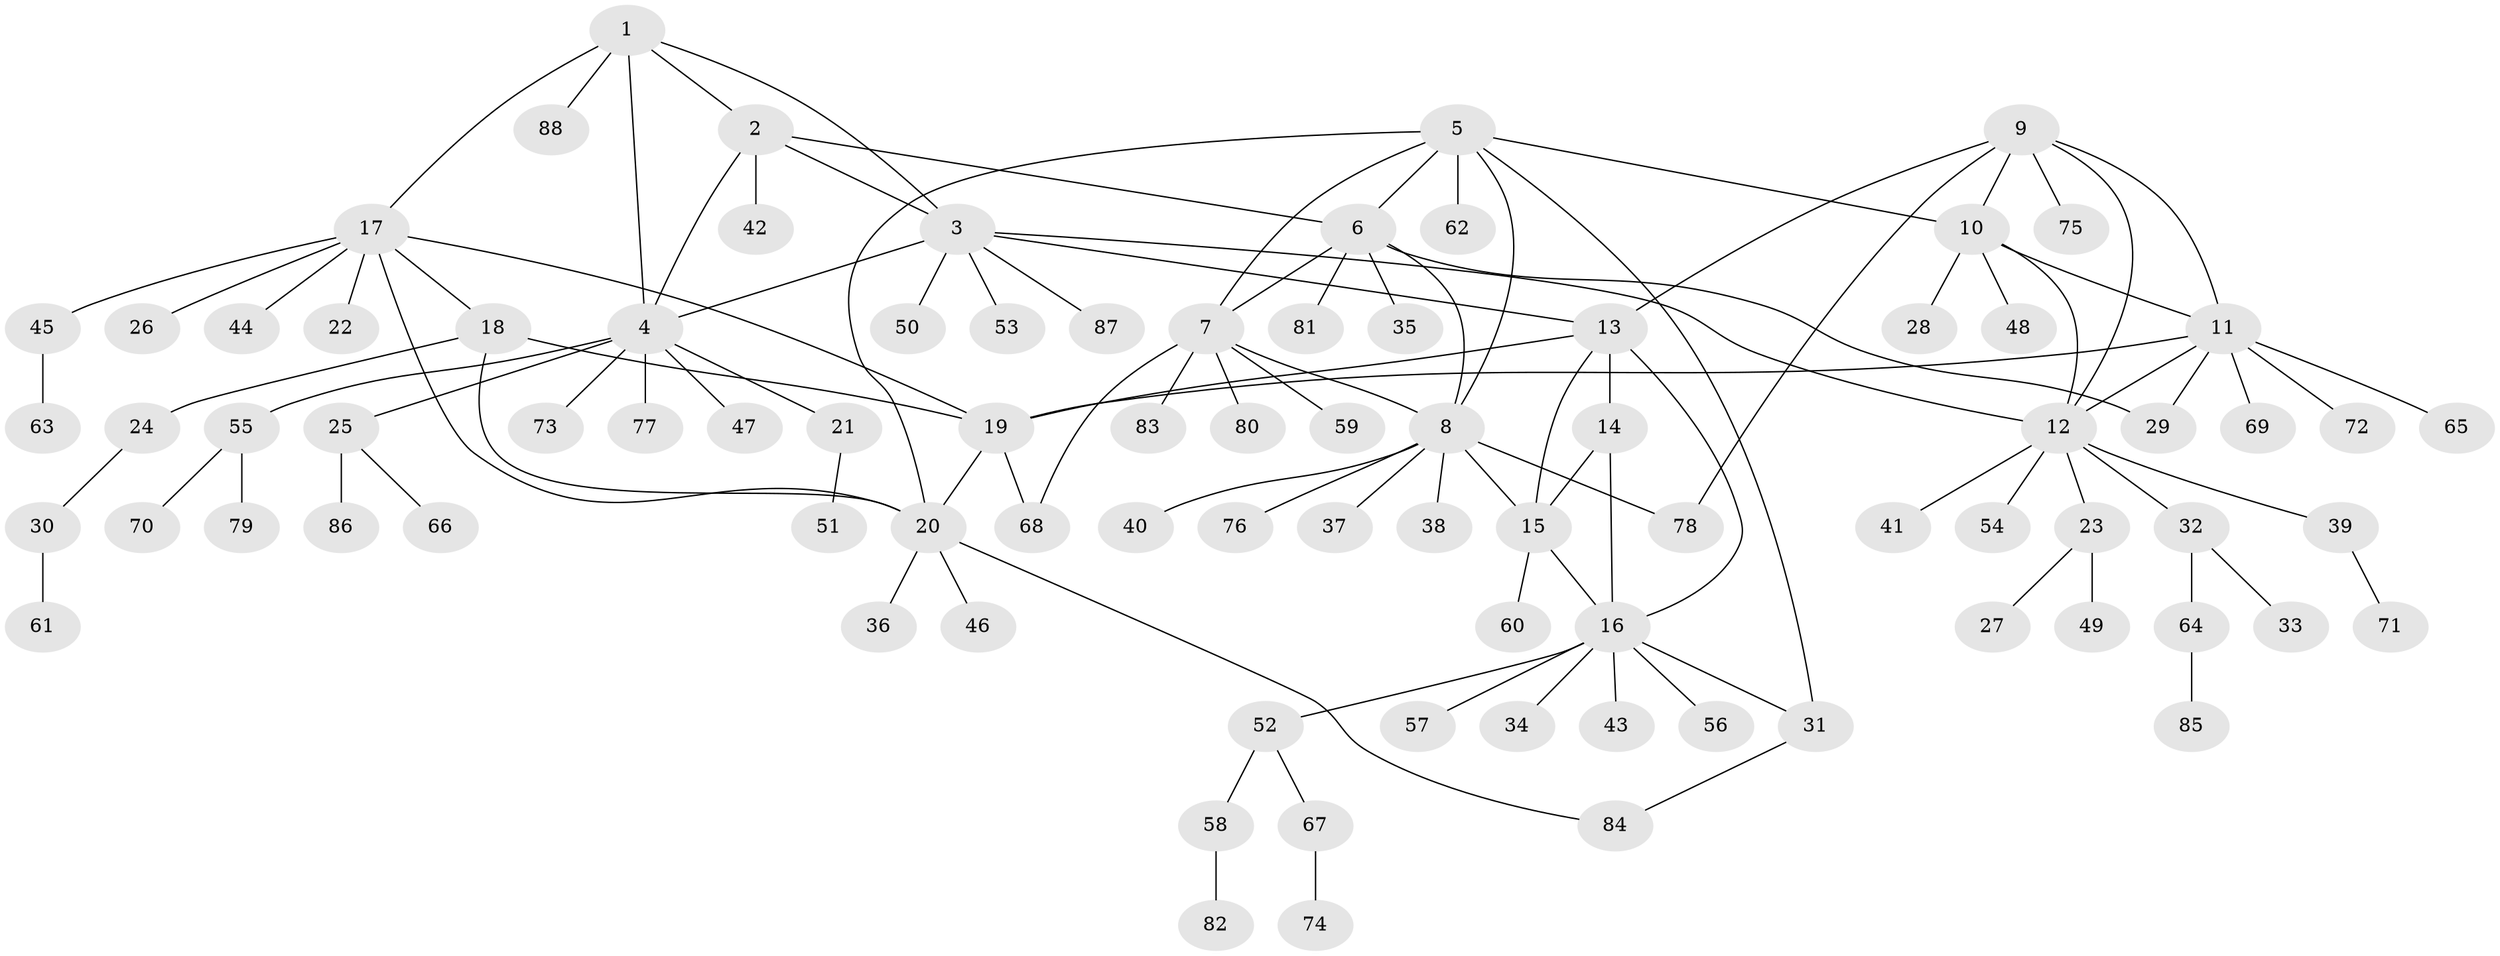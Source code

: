 // coarse degree distribution, {5: 0.11538461538461539, 8: 0.038461538461538464, 7: 0.057692307692307696, 9: 0.038461538461538464, 1: 0.5961538461538461, 2: 0.11538461538461539, 3: 0.038461538461538464}
// Generated by graph-tools (version 1.1) at 2025/19/03/04/25 18:19:54]
// undirected, 88 vertices, 113 edges
graph export_dot {
graph [start="1"]
  node [color=gray90,style=filled];
  1;
  2;
  3;
  4;
  5;
  6;
  7;
  8;
  9;
  10;
  11;
  12;
  13;
  14;
  15;
  16;
  17;
  18;
  19;
  20;
  21;
  22;
  23;
  24;
  25;
  26;
  27;
  28;
  29;
  30;
  31;
  32;
  33;
  34;
  35;
  36;
  37;
  38;
  39;
  40;
  41;
  42;
  43;
  44;
  45;
  46;
  47;
  48;
  49;
  50;
  51;
  52;
  53;
  54;
  55;
  56;
  57;
  58;
  59;
  60;
  61;
  62;
  63;
  64;
  65;
  66;
  67;
  68;
  69;
  70;
  71;
  72;
  73;
  74;
  75;
  76;
  77;
  78;
  79;
  80;
  81;
  82;
  83;
  84;
  85;
  86;
  87;
  88;
  1 -- 2;
  1 -- 3;
  1 -- 4;
  1 -- 17;
  1 -- 88;
  2 -- 3;
  2 -- 4;
  2 -- 6;
  2 -- 42;
  3 -- 4;
  3 -- 12;
  3 -- 13;
  3 -- 50;
  3 -- 53;
  3 -- 87;
  4 -- 21;
  4 -- 25;
  4 -- 47;
  4 -- 55;
  4 -- 73;
  4 -- 77;
  5 -- 6;
  5 -- 7;
  5 -- 8;
  5 -- 10;
  5 -- 20;
  5 -- 31;
  5 -- 62;
  6 -- 7;
  6 -- 8;
  6 -- 29;
  6 -- 35;
  6 -- 81;
  7 -- 8;
  7 -- 59;
  7 -- 68;
  7 -- 80;
  7 -- 83;
  8 -- 15;
  8 -- 37;
  8 -- 38;
  8 -- 40;
  8 -- 76;
  8 -- 78;
  9 -- 10;
  9 -- 11;
  9 -- 12;
  9 -- 13;
  9 -- 75;
  9 -- 78;
  10 -- 11;
  10 -- 12;
  10 -- 28;
  10 -- 48;
  11 -- 12;
  11 -- 19;
  11 -- 29;
  11 -- 65;
  11 -- 69;
  11 -- 72;
  12 -- 23;
  12 -- 32;
  12 -- 39;
  12 -- 41;
  12 -- 54;
  13 -- 14;
  13 -- 15;
  13 -- 16;
  13 -- 19;
  14 -- 15;
  14 -- 16;
  15 -- 16;
  15 -- 60;
  16 -- 31;
  16 -- 34;
  16 -- 43;
  16 -- 52;
  16 -- 56;
  16 -- 57;
  17 -- 18;
  17 -- 19;
  17 -- 20;
  17 -- 22;
  17 -- 26;
  17 -- 44;
  17 -- 45;
  18 -- 19;
  18 -- 20;
  18 -- 24;
  19 -- 20;
  19 -- 68;
  20 -- 36;
  20 -- 46;
  20 -- 84;
  21 -- 51;
  23 -- 27;
  23 -- 49;
  24 -- 30;
  25 -- 66;
  25 -- 86;
  30 -- 61;
  31 -- 84;
  32 -- 33;
  32 -- 64;
  39 -- 71;
  45 -- 63;
  52 -- 58;
  52 -- 67;
  55 -- 70;
  55 -- 79;
  58 -- 82;
  64 -- 85;
  67 -- 74;
}

